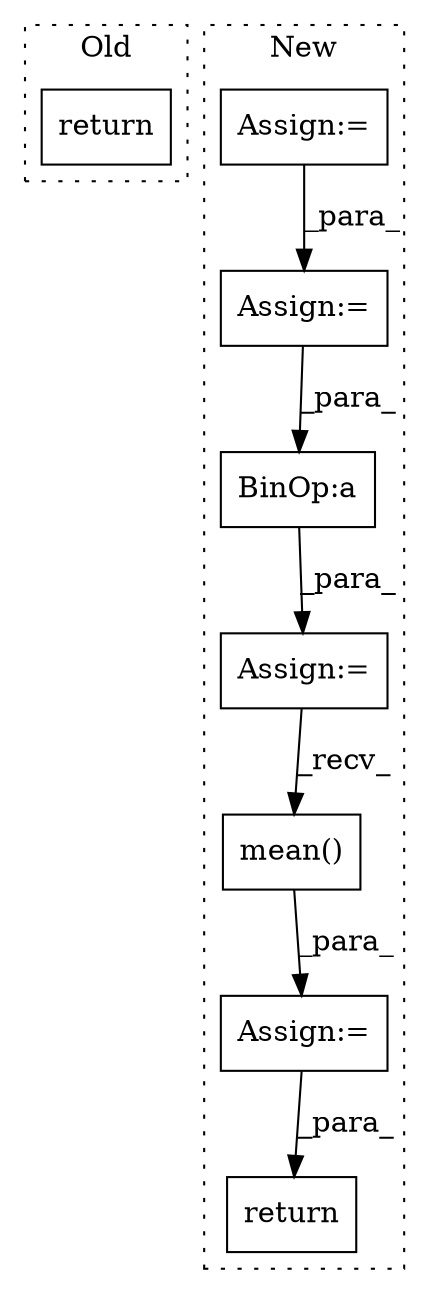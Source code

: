 digraph G {
subgraph cluster0 {
1 [label="return" a="93" s="1560" l="7" shape="box"];
label = "Old";
style="dotted";
}
subgraph cluster1 {
2 [label="mean()" a="75" s="4134" l="16" shape="box"];
3 [label="return" a="93" s="4159" l="7" shape="box"];
4 [label="Assign:=" a="68" s="4066" l="3" shape="box"];
5 [label="Assign:=" a="68" s="3850" l="3" shape="box"];
6 [label="BinOp:a" a="82" s="4116" l="3" shape="box"];
7 [label="Assign:=" a="68" s="4101" l="3" shape="box"];
8 [label="Assign:=" a="68" s="4131" l="3" shape="box"];
label = "New";
style="dotted";
}
2 -> 8 [label="_para_"];
4 -> 6 [label="_para_"];
5 -> 4 [label="_para_"];
6 -> 7 [label="_para_"];
7 -> 2 [label="_recv_"];
8 -> 3 [label="_para_"];
}